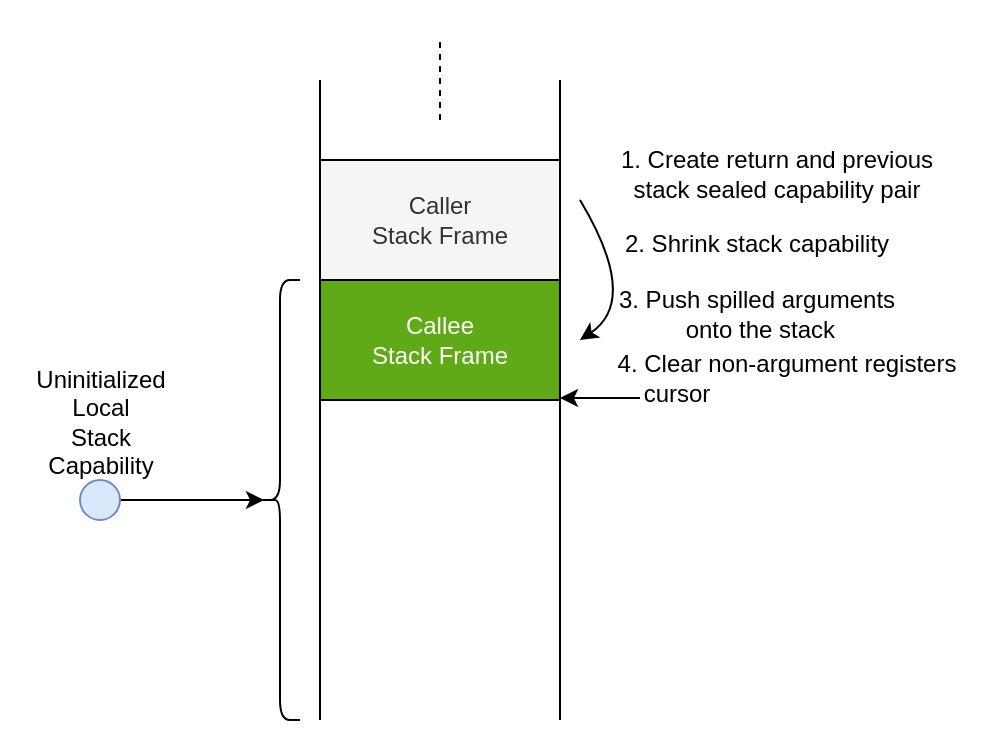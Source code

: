 <mxfile version="12.9.13" type="device"><diagram id="PjYeybVtm9ufVhOcvGIO" name="Page-1"><mxGraphModel dx="1164" dy="729" grid="1" gridSize="10" guides="1" tooltips="1" connect="1" arrows="1" fold="1" page="1" pageScale="1" pageWidth="850" pageHeight="1100" math="0" shadow="0"><root><mxCell id="0"/><mxCell id="1" parent="0"/><mxCell id="cTSgEpHcxNxVLB2kqMY9-2" value="" style="rounded=0;whiteSpace=wrap;html=1;strokeColor=none;fontSize=12;fillColor=none;" parent="1" vertex="1"><mxGeometry x="80" y="40" width="490" height="370" as="geometry"/></mxCell><mxCell id="3q2pvhwi0i0WQqCyVRY3-1" value="" style="endArrow=none;html=1;" parent="1" edge="1"><mxGeometry width="50" height="50" relative="1" as="geometry"><mxPoint x="240" y="400" as="sourcePoint"/><mxPoint x="240" y="80" as="targetPoint"/></mxGeometry></mxCell><mxCell id="3q2pvhwi0i0WQqCyVRY3-2" value="" style="endArrow=none;html=1;" parent="1" edge="1"><mxGeometry width="50" height="50" relative="1" as="geometry"><mxPoint x="360" y="400" as="sourcePoint"/><mxPoint x="360" y="80" as="targetPoint"/></mxGeometry></mxCell><mxCell id="3q2pvhwi0i0WQqCyVRY3-3" value="" style="endArrow=none;dashed=1;html=1;" parent="1" edge="1"><mxGeometry width="50" height="50" relative="1" as="geometry"><mxPoint x="300" y="100" as="sourcePoint"/><mxPoint x="300" y="60" as="targetPoint"/></mxGeometry></mxCell><mxCell id="3q2pvhwi0i0WQqCyVRY3-4" value="Caller&lt;br&gt;Stack Frame" style="rounded=0;whiteSpace=wrap;html=1;strokeColor=#000000;align=center;fillColor=#f5f5f5;fontColor=#333333;" parent="1" vertex="1"><mxGeometry x="240" y="120" width="120" height="60" as="geometry"/></mxCell><mxCell id="3q2pvhwi0i0WQqCyVRY3-10" style="edgeStyle=orthogonalEdgeStyle;rounded=0;orthogonalLoop=1;jettySize=auto;html=1;entryX=0.1;entryY=0.5;entryDx=0;entryDy=0;entryPerimeter=0;" parent="1" source="3q2pvhwi0i0WQqCyVRY3-6" target="3q2pvhwi0i0WQqCyVRY3-7" edge="1"><mxGeometry relative="1" as="geometry"/></mxCell><mxCell id="3q2pvhwi0i0WQqCyVRY3-6" value="" style="ellipse;whiteSpace=wrap;html=1;aspect=fixed;strokeColor=#6c8ebf;align=center;fillColor=#dae8fc;" parent="1" vertex="1"><mxGeometry x="120" y="280" width="20" height="20" as="geometry"/></mxCell><mxCell id="3q2pvhwi0i0WQqCyVRY3-7" value="" style="shape=curlyBracket;whiteSpace=wrap;html=1;rounded=1;strokeColor=#000000;align=center;" parent="1" vertex="1"><mxGeometry x="210" y="180" width="20" height="220" as="geometry"/></mxCell><mxCell id="3q2pvhwi0i0WQqCyVRY3-9" value="Uninitialized&lt;br&gt;Local&lt;br&gt;Stack&lt;br&gt;Capability" style="text;html=1;resizable=0;points=[];autosize=1;align=center;verticalAlign=top;spacingTop=-4;" parent="1" vertex="1"><mxGeometry x="90" y="220" width="80" height="60" as="geometry"/></mxCell><mxCell id="zMIAbKrOBSJhhmiMfUaz-1" value="Callee&lt;br&gt;Stack Frame" style="rounded=0;whiteSpace=wrap;html=1;strokeColor=#000000;align=center;fillColor=#60a917;fontColor=#ffffff;" parent="1" vertex="1"><mxGeometry x="240" y="180" width="120" height="60" as="geometry"/></mxCell><mxCell id="zMIAbKrOBSJhhmiMfUaz-2" value="" style="curved=1;endArrow=classic;html=1;" parent="1" edge="1"><mxGeometry width="50" height="50" relative="1" as="geometry"><mxPoint x="370" y="140" as="sourcePoint"/><mxPoint x="370" y="210" as="targetPoint"/><Array as="points"><mxPoint x="400" y="190"/></Array></mxGeometry></mxCell><mxCell id="zMIAbKrOBSJhhmiMfUaz-3" value="1. Create return and previous &lt;br&gt;stack sealed capability pair" style="text;html=1;align=center;verticalAlign=middle;resizable=0;points=[];autosize=1;" parent="1" vertex="1"><mxGeometry x="383" y="112" width="170" height="30" as="geometry"/></mxCell><mxCell id="zMIAbKrOBSJhhmiMfUaz-4" value="2. Shrink stack capability" style="text;html=1;align=center;verticalAlign=middle;resizable=0;points=[];autosize=1;" parent="1" vertex="1"><mxGeometry x="383" y="152" width="150" height="20" as="geometry"/></mxCell><mxCell id="zMIAbKrOBSJhhmiMfUaz-5" value="3. Push spilled arguments&lt;br&gt;&amp;nbsp;onto the stack" style="text;html=1;align=center;verticalAlign=middle;resizable=0;points=[];autosize=1;" parent="1" vertex="1"><mxGeometry x="383" y="182" width="150" height="30" as="geometry"/></mxCell><mxCell id="zMIAbKrOBSJhhmiMfUaz-6" value="4. Clear non-argument registers" style="text;html=1;align=center;verticalAlign=middle;resizable=0;points=[];autosize=1;" parent="1" vertex="1"><mxGeometry x="383" y="212" width="180" height="20" as="geometry"/></mxCell><mxCell id="QWkilMzc3Bnm5nBFNZJg-1" value="" style="endArrow=classic;html=1;fontSize=12;" edge="1" parent="1"><mxGeometry width="50" height="50" relative="1" as="geometry"><mxPoint x="400" y="239" as="sourcePoint"/><mxPoint x="360" y="239" as="targetPoint"/></mxGeometry></mxCell><mxCell id="QWkilMzc3Bnm5nBFNZJg-2" value="cursor" style="edgeLabel;html=1;align=center;verticalAlign=middle;resizable=0;points=[];fontSize=12;" vertex="1" connectable="0" parent="QWkilMzc3Bnm5nBFNZJg-1"><mxGeometry x="-1" y="-6" relative="1" as="geometry"><mxPoint x="18" y="4" as="offset"/></mxGeometry></mxCell></root></mxGraphModel></diagram></mxfile>